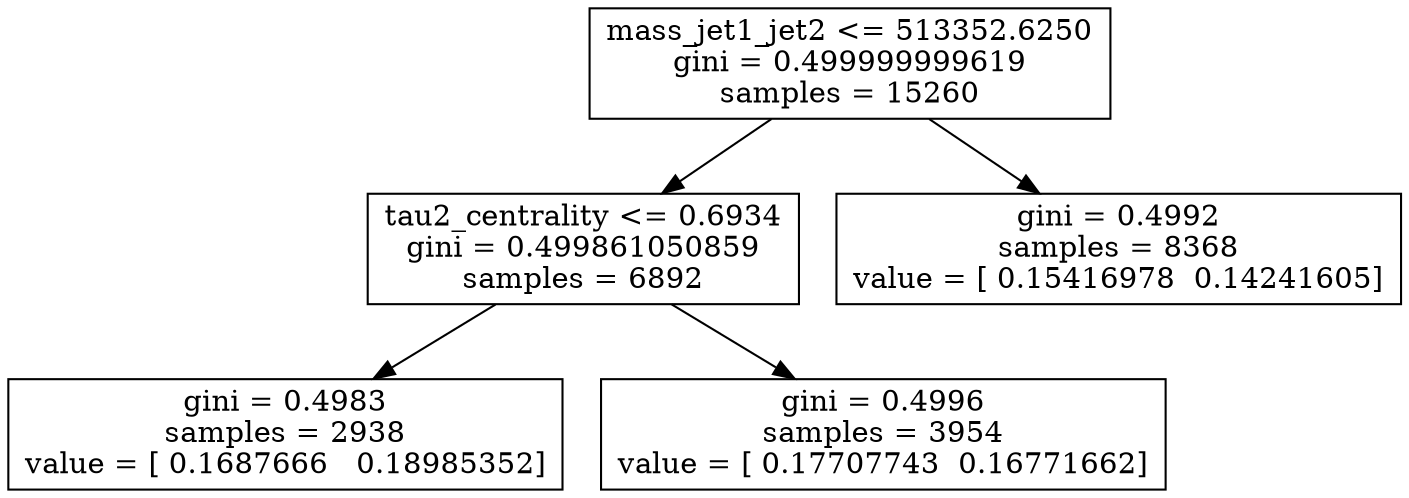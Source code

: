 digraph Tree {
0 [label="mass_jet1_jet2 <= 513352.6250\ngini = 0.499999999619\nsamples = 15260", shape="box"] ;
1 [label="tau2_centrality <= 0.6934\ngini = 0.499861050859\nsamples = 6892", shape="box"] ;
0 -> 1 ;
2 [label="gini = 0.4983\nsamples = 2938\nvalue = [ 0.1687666   0.18985352]", shape="box"] ;
1 -> 2 ;
3 [label="gini = 0.4996\nsamples = 3954\nvalue = [ 0.17707743  0.16771662]", shape="box"] ;
1 -> 3 ;
4 [label="gini = 0.4992\nsamples = 8368\nvalue = [ 0.15416978  0.14241605]", shape="box"] ;
0 -> 4 ;
}